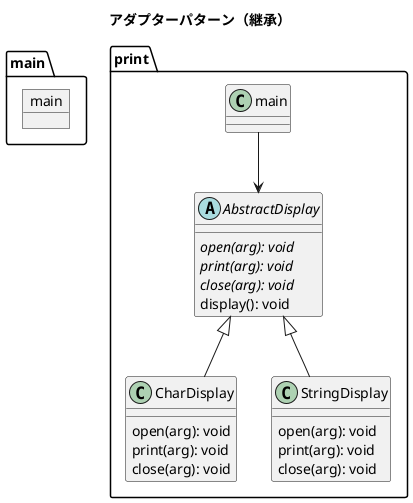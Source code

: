 @startuml

title アダプターパターン（継承）

package main {
    object main {
    }
}

package print {

    abstract AbstractDisplay {
        {abstract} open(arg): void
        {abstract} print(arg): void
        {abstract} close(arg): void
        display(): void
    }

    class CharDisplay {
        open(arg): void
        print(arg): void
        close(arg): void
    }

    class StringDisplay {
        open(arg): void
        print(arg): void
        close(arg): void
    }

    AbstractDisplay <|-- CharDisplay
    AbstractDisplay <|-- StringDisplay
    main --> AbstractDisplay
}

@enduml